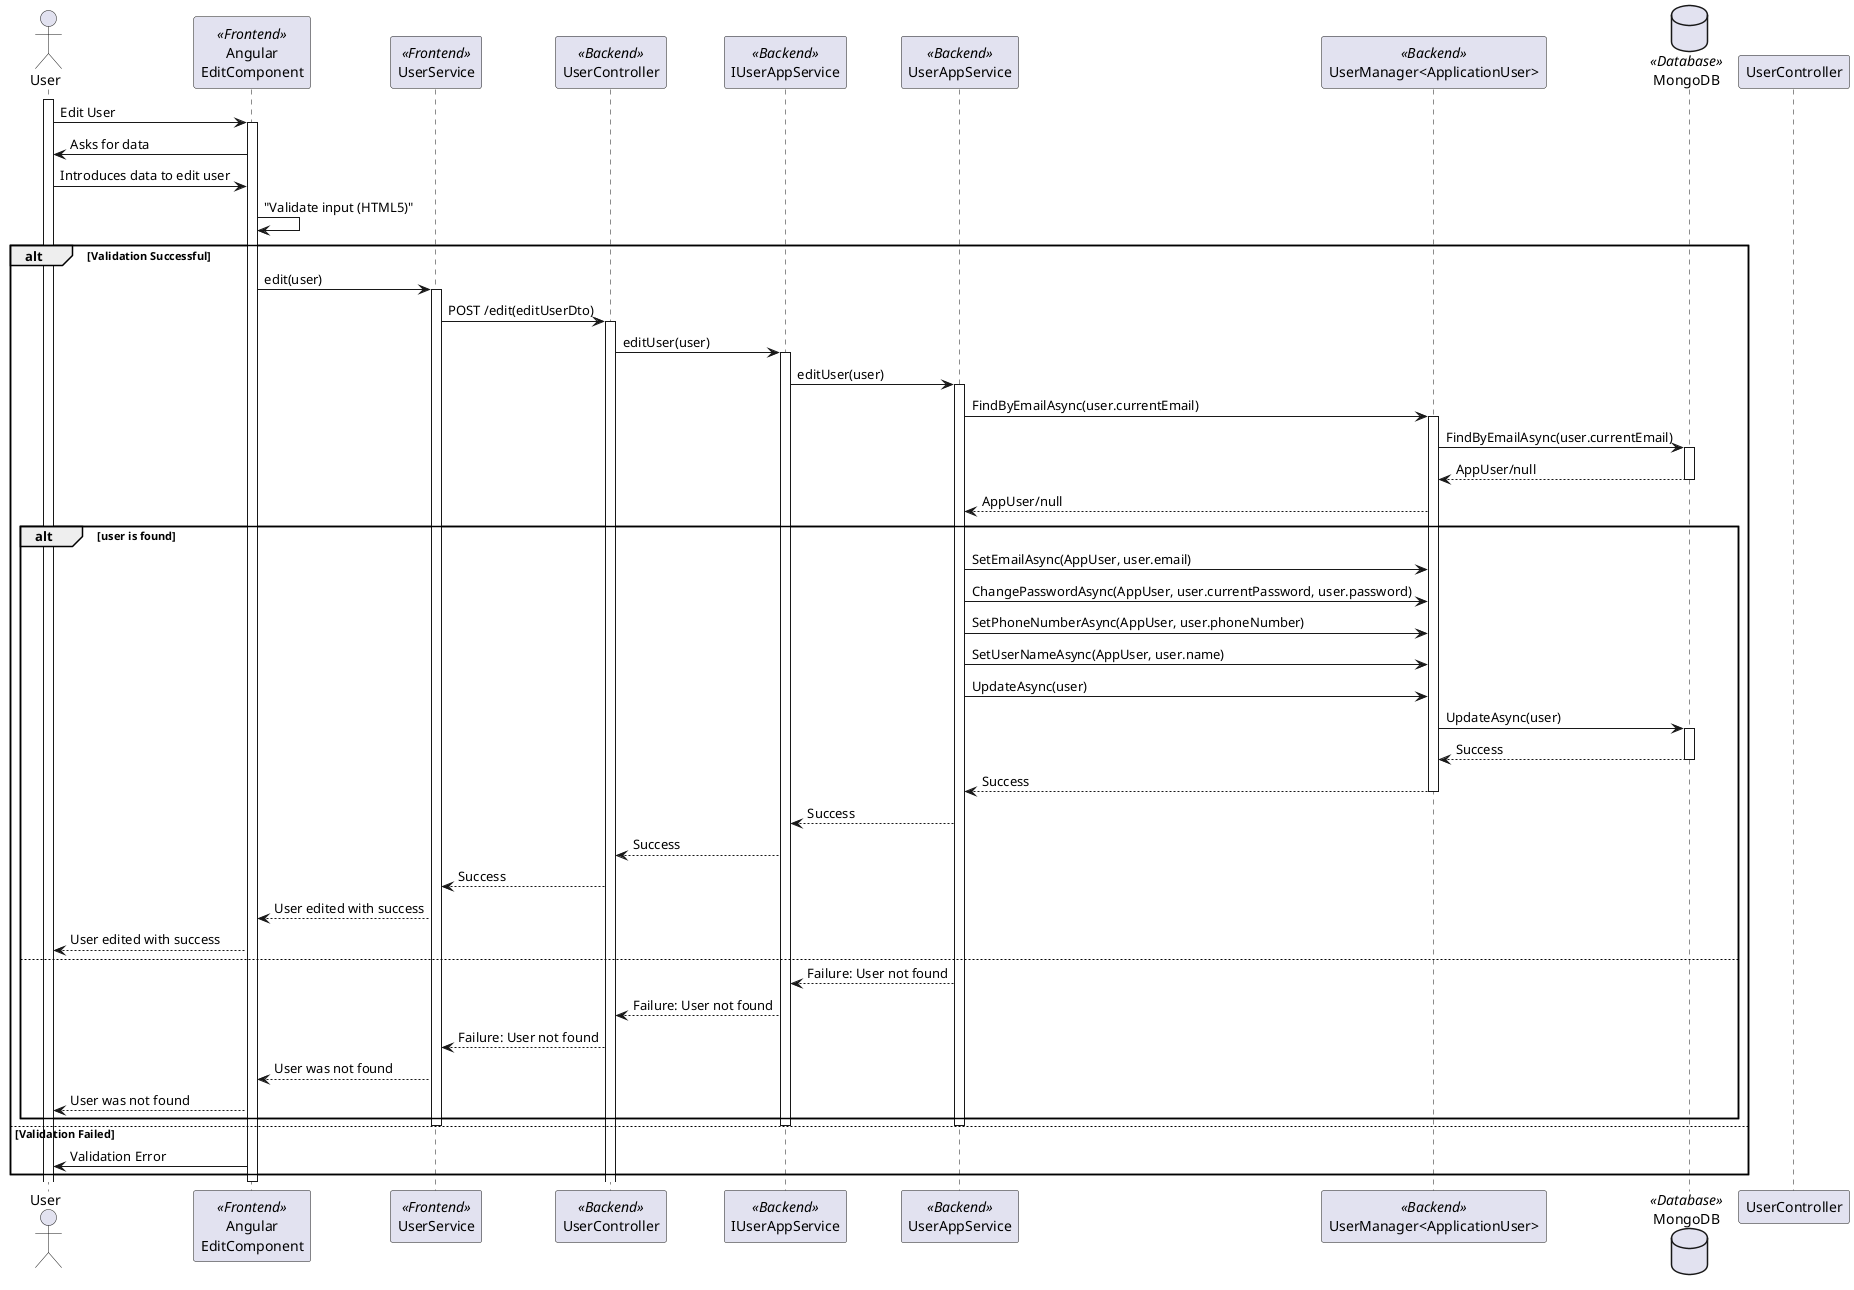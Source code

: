 @startuml
actor User

participant "Angular\nEditComponent" as Frontend <<Frontend>>
participant "UserService" as UserSrvc <<Frontend>>
participant "UserController" as Controller <<Backend>>
participant "IUserAppService" as IUserAppService <<Backend>>
participant "UserAppService" as UserAppService <<Backend>>
participant "UserManager<ApplicationUser>" as UserManager <<Backend>>
database "MongoDB" as MongoDB <<Database>>

activate User
User -> Frontend: Edit User
activate Frontend
Frontend -> User: Asks for data
User -> Frontend: Introduces data to edit user
Frontend -> Frontend: "Validate input (HTML5)"
alt Validation Successful
    Frontend -> UserSrvc: edit(user)
    activate UserSrvc
    UserSrvc -> Controller: POST /edit(editUserDto)
    activate Controller

    Controller -> IUserAppService: editUser(user)
    activate IUserAppService

    IUserAppService -> UserAppService: editUser(user)
    activate UserAppService

    UserAppService -> UserManager: FindByEmailAsync(user.currentEmail)
    activate UserManager
    UserManager -> MongoDB: FindByEmailAsync(user.currentEmail)
    activate MongoDB
    MongoDB --> UserManager: AppUser/null
    deactivate MongoDB
    UserManager --> UserAppService: AppUser/null
    alt user is found
      UserAppService -> UserManager: SetEmailAsync(AppUser, user.email)
      UserAppService -> UserManager: ChangePasswordAsync(AppUser, user.currentPassword, user.password)
      UserAppService -> UserManager: SetPhoneNumberAsync(AppUser, user.phoneNumber)
      UserAppService -> UserManager: SetUserNameAsync(AppUser, user.name)
      UserAppService -> UserManager: UpdateAsync(user)
      UserManager -> MongoDB: UpdateAsync(user)
      activate MongoDB
      MongoDB --> UserManager: Success
      deactivate MongoDB
      UserManager --> UserAppService: Success
      deactivate UserManager
      UserAppService --> IUserAppService: Success
      IUserAppService --> Controller: Success
      Controller --> UserSrvc: Success
      UserSrvc --> Frontend: User edited with success
      Frontend --> User: User edited with success
    else
      UserAppService --> IUserAppService: Failure: User not found
      IUserAppService --> Controller: Failure: User not found
      Controller --> UserSrvc: Failure: User not found
      UserSrvc --> Frontend: User was not found
      Frontend --> User: User was not found
    end
    deactivate UserAppService
    deactivate IUserAppService
    deactivate UserController
    deactivate UserSrvc
else Validation Failed
    Frontend -> User: Validation Error
end
deactivate Frontend
@enduml